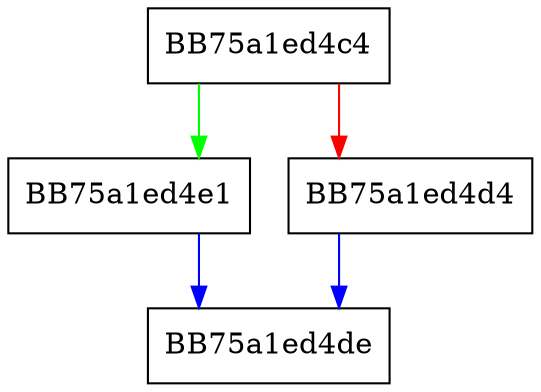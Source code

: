 digraph get_space_R {
  node [shape="box"];
  graph [splines=ortho];
  BB75a1ed4c4 -> BB75a1ed4e1 [color="green"];
  BB75a1ed4c4 -> BB75a1ed4d4 [color="red"];
  BB75a1ed4d4 -> BB75a1ed4de [color="blue"];
  BB75a1ed4e1 -> BB75a1ed4de [color="blue"];
}